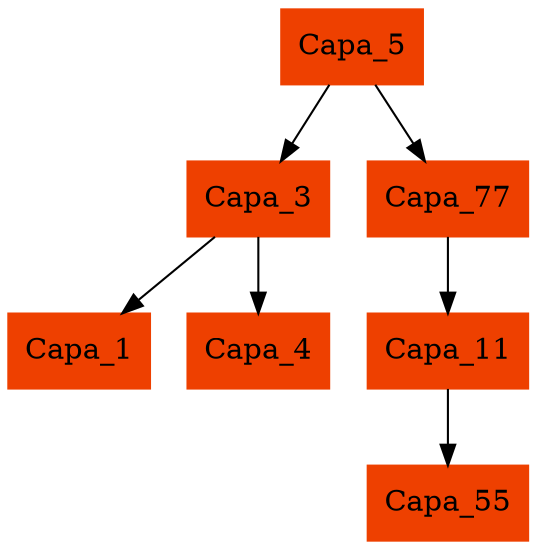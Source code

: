 digraph g{
	node [shape=record,width=.9,height=.5,style=filled,color=orangered2];
	Node5->Node3; 
	Node5->Node77; 
	Node3->Node1; 
	Node3->Node4; 

 	Node1[label = "Capa_1"] 

 	Node4[label = "Capa_4"] 

 	Node3[label = "Capa_3"] 
	Node77->Node11; 
	Node11->Node55; 

 	Node55[label = "Capa_55"] 

 	Node11[label = "Capa_11"] 

 	Node77[label = "Capa_77"] 

 	Node5[label = "Capa_5"] 
}
